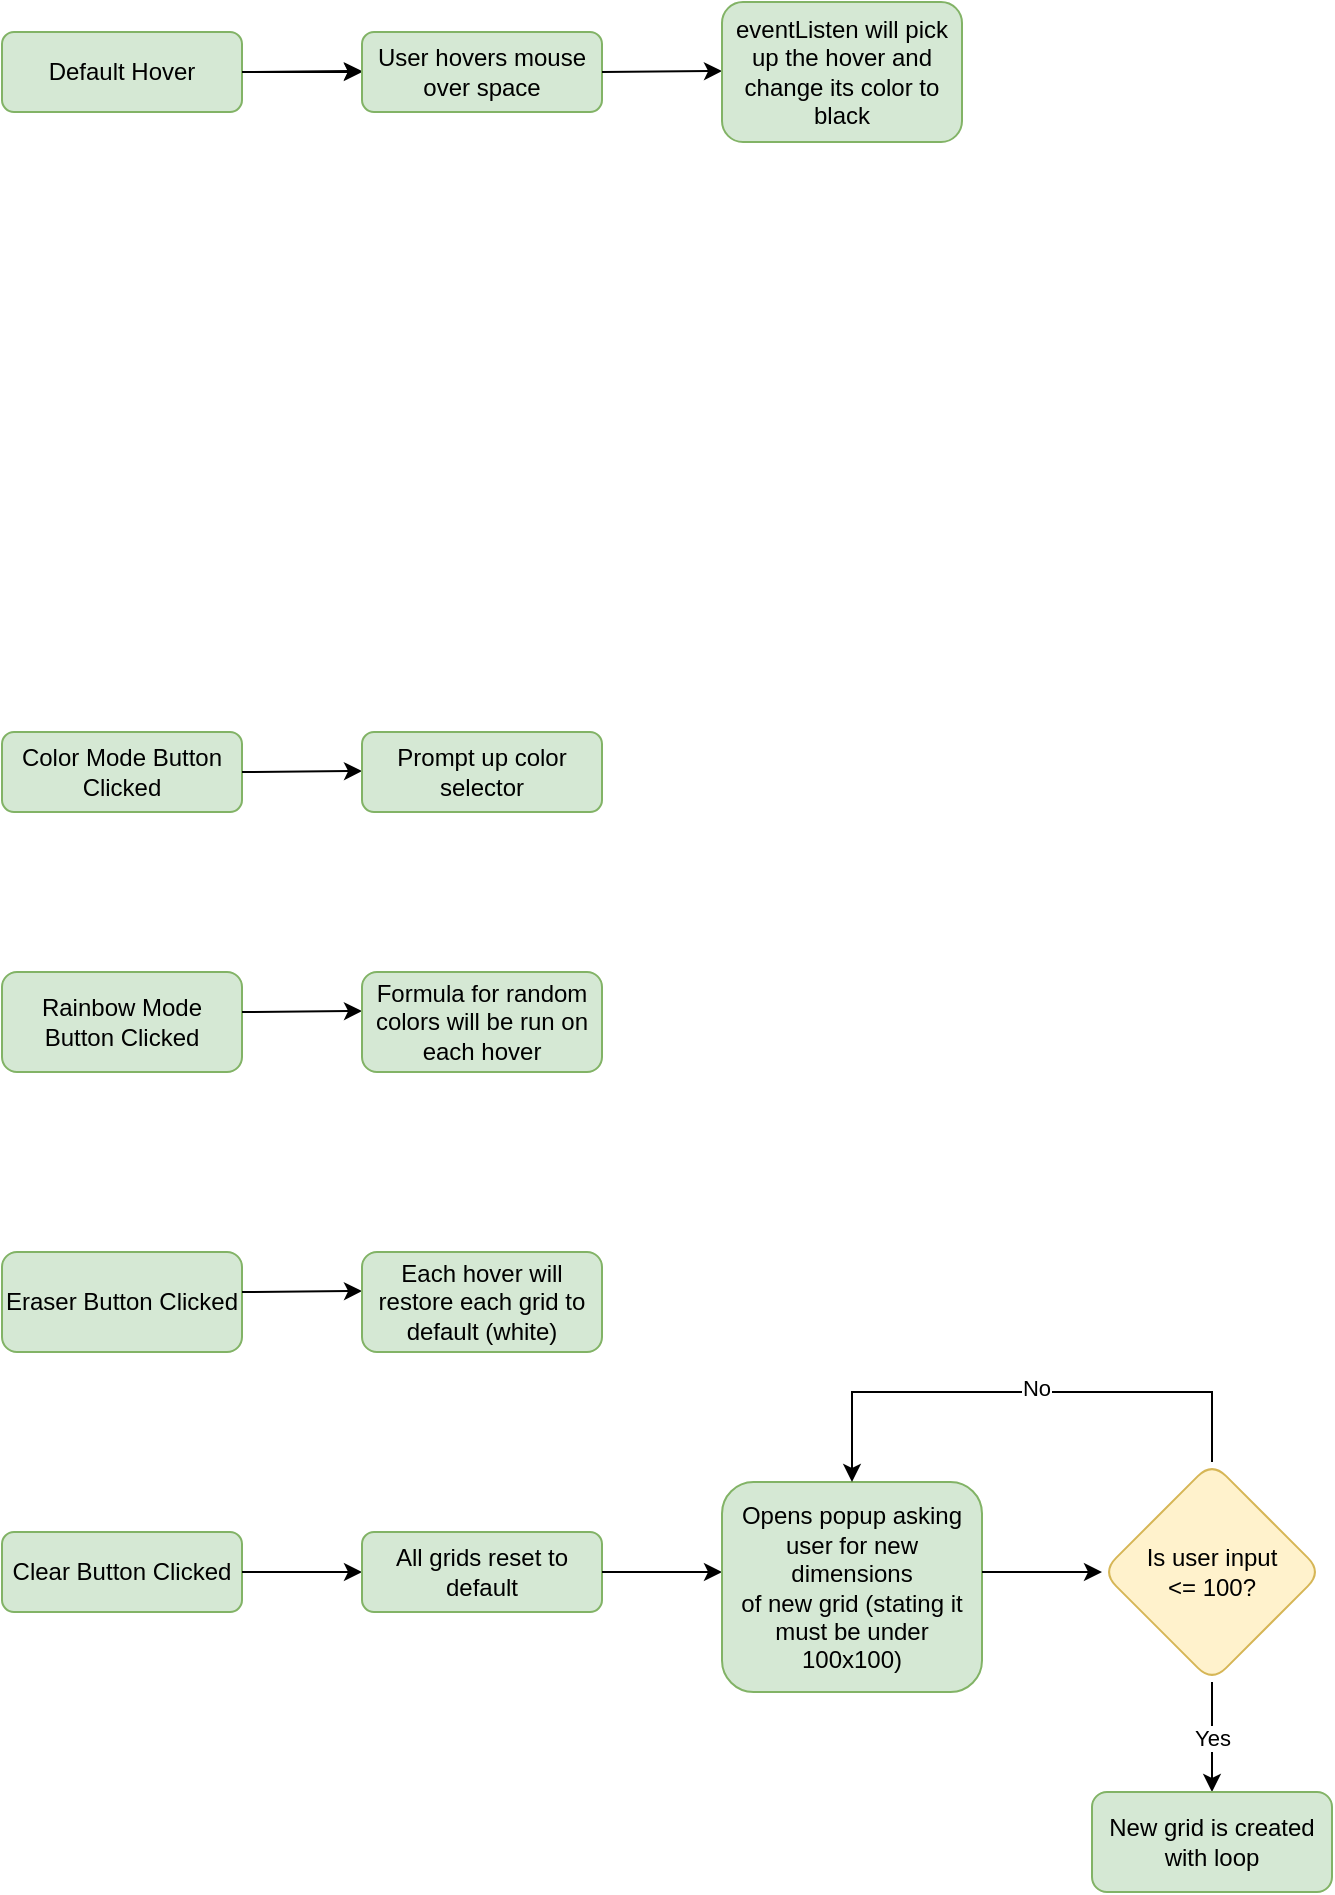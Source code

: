 <mxfile version="16.4.5" type="github">
  <diagram id="VOy6tj85X6CU1Siy_1cG" name="Page-1">
    <mxGraphModel dx="579" dy="737" grid="1" gridSize="10" guides="1" tooltips="1" connect="1" arrows="1" fold="1" page="1" pageScale="1" pageWidth="850" pageHeight="1100" math="0" shadow="0">
      <root>
        <mxCell id="0" />
        <mxCell id="1" parent="0" />
        <mxCell id="OaQHD73z1mgd5Usdof8Q-1" value="&lt;div&gt;Color Mode Button Clicked&lt;/div&gt;" style="rounded=1;whiteSpace=wrap;html=1;fillColor=#d5e8d4;strokeColor=#82b366;" parent="1" vertex="1">
          <mxGeometry x="80" y="420" width="120" height="40" as="geometry" />
        </mxCell>
        <mxCell id="OaQHD73z1mgd5Usdof8Q-2" value="" style="endArrow=classic;html=1;rounded=0;shadow=0;" parent="1" edge="1">
          <mxGeometry width="50" height="50" relative="1" as="geometry">
            <mxPoint x="200" y="440" as="sourcePoint" />
            <mxPoint x="260" y="439.5" as="targetPoint" />
          </mxGeometry>
        </mxCell>
        <mxCell id="OaQHD73z1mgd5Usdof8Q-3" value="Prompt up color selector" style="rounded=1;whiteSpace=wrap;html=1;fillColor=#d5e8d4;strokeColor=#82b366;" parent="1" vertex="1">
          <mxGeometry x="260" y="420" width="120" height="40" as="geometry" />
        </mxCell>
        <mxCell id="OaQHD73z1mgd5Usdof8Q-14" value="&lt;div&gt;Rainbow Mode Button Clicked&lt;/div&gt;" style="rounded=1;whiteSpace=wrap;html=1;fillColor=#d5e8d4;strokeColor=#82b366;" parent="1" vertex="1">
          <mxGeometry x="80" y="540" width="120" height="50" as="geometry" />
        </mxCell>
        <mxCell id="OaQHD73z1mgd5Usdof8Q-15" value="" style="endArrow=classic;html=1;rounded=0;shadow=0;" parent="1" edge="1">
          <mxGeometry width="50" height="50" relative="1" as="geometry">
            <mxPoint x="200" y="560" as="sourcePoint" />
            <mxPoint x="260" y="559.5" as="targetPoint" />
          </mxGeometry>
        </mxCell>
        <mxCell id="OaQHD73z1mgd5Usdof8Q-16" value="Formula for random colors will be run on each hover" style="rounded=1;whiteSpace=wrap;html=1;fillColor=#d5e8d4;strokeColor=#82b366;" parent="1" vertex="1">
          <mxGeometry x="260" y="540" width="120" height="50" as="geometry" />
        </mxCell>
        <mxCell id="OaQHD73z1mgd5Usdof8Q-17" value="Eraser Button Clicked" style="rounded=1;whiteSpace=wrap;html=1;fillColor=#d5e8d4;strokeColor=#82b366;" parent="1" vertex="1">
          <mxGeometry x="80" y="680" width="120" height="50" as="geometry" />
        </mxCell>
        <mxCell id="OaQHD73z1mgd5Usdof8Q-18" value="" style="endArrow=classic;html=1;rounded=0;shadow=0;" parent="1" edge="1">
          <mxGeometry width="50" height="50" relative="1" as="geometry">
            <mxPoint x="200" y="700" as="sourcePoint" />
            <mxPoint x="260" y="699.5" as="targetPoint" />
          </mxGeometry>
        </mxCell>
        <mxCell id="OaQHD73z1mgd5Usdof8Q-19" value="&lt;div&gt;Each hover will restore each grid to default (white)&lt;/div&gt;" style="rounded=1;whiteSpace=wrap;html=1;fillColor=#d5e8d4;strokeColor=#82b366;" parent="1" vertex="1">
          <mxGeometry x="260" y="680" width="120" height="50" as="geometry" />
        </mxCell>
        <mxCell id="OaQHD73z1mgd5Usdof8Q-20" value="&lt;div&gt;Clear Button Clicked&lt;/div&gt;" style="rounded=1;whiteSpace=wrap;html=1;fillColor=#d5e8d4;strokeColor=#82b366;" parent="1" vertex="1">
          <mxGeometry x="80" y="820" width="120" height="40" as="geometry" />
        </mxCell>
        <mxCell id="OaQHD73z1mgd5Usdof8Q-21" value="" style="endArrow=classic;html=1;rounded=0;shadow=0;entryX=0;entryY=0.5;entryDx=0;entryDy=0;" parent="1" edge="1" target="OaQHD73z1mgd5Usdof8Q-22">
          <mxGeometry width="50" height="50" relative="1" as="geometry">
            <mxPoint x="200" y="840" as="sourcePoint" />
            <mxPoint x="260" y="839.5" as="targetPoint" />
          </mxGeometry>
        </mxCell>
        <mxCell id="OaQHD73z1mgd5Usdof8Q-22" value="All grids reset to default" style="rounded=1;whiteSpace=wrap;html=1;fillColor=#d5e8d4;strokeColor=#82b366;" parent="1" vertex="1">
          <mxGeometry x="260" y="820" width="120" height="40" as="geometry" />
        </mxCell>
        <mxCell id="OaQHD73z1mgd5Usdof8Q-23" value="Default Hover" style="rounded=1;whiteSpace=wrap;html=1;fillColor=#d5e8d4;strokeColor=#82b366;" parent="1" vertex="1">
          <mxGeometry x="80" y="70" width="120" height="40" as="geometry" />
        </mxCell>
        <mxCell id="OaQHD73z1mgd5Usdof8Q-24" value="" style="endArrow=classic;html=1;rounded=0;shadow=0;" parent="1" edge="1">
          <mxGeometry width="50" height="50" relative="1" as="geometry">
            <mxPoint x="200" y="90" as="sourcePoint" />
            <mxPoint x="260" y="89.5" as="targetPoint" />
          </mxGeometry>
        </mxCell>
        <mxCell id="OaQHD73z1mgd5Usdof8Q-26" value="" style="endArrow=classic;html=1;rounded=0;shadow=0;entryX=0;entryY=0.5;entryDx=0;entryDy=0;" parent="1" edge="1" target="OaQHD73z1mgd5Usdof8Q-27">
          <mxGeometry width="50" height="50" relative="1" as="geometry">
            <mxPoint x="200" y="90" as="sourcePoint" />
            <mxPoint x="260" y="89.5" as="targetPoint" />
          </mxGeometry>
        </mxCell>
        <mxCell id="OaQHD73z1mgd5Usdof8Q-27" value="User hovers mouse over space" style="rounded=1;whiteSpace=wrap;html=1;fillColor=#d5e8d4;strokeColor=#82b366;" parent="1" vertex="1">
          <mxGeometry x="260" y="70" width="120" height="40" as="geometry" />
        </mxCell>
        <mxCell id="OaQHD73z1mgd5Usdof8Q-28" value="" style="endArrow=classic;html=1;rounded=0;shadow=0;" parent="1" edge="1">
          <mxGeometry width="50" height="50" relative="1" as="geometry">
            <mxPoint x="380" y="90" as="sourcePoint" />
            <mxPoint x="440" y="89.5" as="targetPoint" />
          </mxGeometry>
        </mxCell>
        <mxCell id="OaQHD73z1mgd5Usdof8Q-29" value="eventListen will pick up the hover and change its color to black" style="rounded=1;whiteSpace=wrap;html=1;fillColor=#d5e8d4;strokeColor=#82b366;" parent="1" vertex="1">
          <mxGeometry x="440" y="55" width="120" height="70" as="geometry" />
        </mxCell>
        <mxCell id="1D4M1qkfJCm0VRirNysw-3" value="" style="endArrow=classic;html=1;rounded=0;shadow=0;" edge="1" parent="1">
          <mxGeometry width="50" height="50" relative="1" as="geometry">
            <mxPoint x="380" y="840" as="sourcePoint" />
            <mxPoint x="440" y="840" as="targetPoint" />
          </mxGeometry>
        </mxCell>
        <mxCell id="1D4M1qkfJCm0VRirNysw-4" value="&lt;div&gt;Opens popup asking user for new dimensions &lt;br&gt;&lt;/div&gt;&lt;div&gt;of new grid (stating it must be under 100x100)&lt;br&gt;&lt;/div&gt;" style="rounded=1;whiteSpace=wrap;html=1;fillColor=#d5e8d4;strokeColor=#82b366;" vertex="1" parent="1">
          <mxGeometry x="440" y="795" width="130" height="105" as="geometry" />
        </mxCell>
        <mxCell id="1D4M1qkfJCm0VRirNysw-7" value="" style="endArrow=classic;html=1;rounded=0;shadow=0;entryX=0;entryY=0.5;entryDx=0;entryDy=0;" edge="1" parent="1">
          <mxGeometry width="50" height="50" relative="1" as="geometry">
            <mxPoint x="570" y="840" as="sourcePoint" />
            <mxPoint x="630" y="840" as="targetPoint" />
          </mxGeometry>
        </mxCell>
        <mxCell id="1D4M1qkfJCm0VRirNysw-9" value="&lt;div&gt;Is user input &lt;br&gt;&lt;/div&gt;&lt;div&gt;&amp;lt;= 100?&lt;br&gt;&lt;/div&gt;" style="rhombus;whiteSpace=wrap;html=1;rounded=1;fillColor=#fff2cc;strokeColor=#d6b656;" vertex="1" parent="1">
          <mxGeometry x="630" y="785" width="110" height="110" as="geometry" />
        </mxCell>
        <mxCell id="1D4M1qkfJCm0VRirNysw-11" value="" style="endArrow=classic;html=1;rounded=0;shadow=0;exitX=0.5;exitY=1;exitDx=0;exitDy=0;" edge="1" parent="1" source="1D4M1qkfJCm0VRirNysw-9">
          <mxGeometry relative="1" as="geometry">
            <mxPoint x="610" y="950" as="sourcePoint" />
            <mxPoint x="685" y="950" as="targetPoint" />
          </mxGeometry>
        </mxCell>
        <mxCell id="1D4M1qkfJCm0VRirNysw-12" value="Yes" style="edgeLabel;resizable=0;html=1;align=center;verticalAlign=middle;rounded=1;" connectable="0" vertex="1" parent="1D4M1qkfJCm0VRirNysw-11">
          <mxGeometry relative="1" as="geometry" />
        </mxCell>
        <mxCell id="1D4M1qkfJCm0VRirNysw-18" value="" style="edgeStyle=segmentEdgeStyle;endArrow=classic;html=1;rounded=0;shadow=0;exitX=0.5;exitY=0;exitDx=0;exitDy=0;entryX=0.5;entryY=0;entryDx=0;entryDy=0;" edge="1" parent="1" source="1D4M1qkfJCm0VRirNysw-9" target="1D4M1qkfJCm0VRirNysw-4">
          <mxGeometry width="50" height="50" relative="1" as="geometry">
            <mxPoint x="600" y="750" as="sourcePoint" />
            <mxPoint x="650" y="700" as="targetPoint" />
            <Array as="points">
              <mxPoint x="685" y="750" />
              <mxPoint x="505" y="750" />
            </Array>
          </mxGeometry>
        </mxCell>
        <mxCell id="1D4M1qkfJCm0VRirNysw-19" value="No" style="edgeLabel;resizable=0;html=1;align=center;verticalAlign=middle;rounded=1;" connectable="0" vertex="1" parent="1">
          <mxGeometry x="710" y="933" as="geometry">
            <mxPoint x="-113" y="-185" as="offset" />
          </mxGeometry>
        </mxCell>
        <mxCell id="1D4M1qkfJCm0VRirNysw-20" value="New grid is created with loop" style="rounded=1;whiteSpace=wrap;html=1;fillColor=#d5e8d4;strokeColor=#82b366;" vertex="1" parent="1">
          <mxGeometry x="625" y="950" width="120" height="50" as="geometry" />
        </mxCell>
      </root>
    </mxGraphModel>
  </diagram>
</mxfile>
